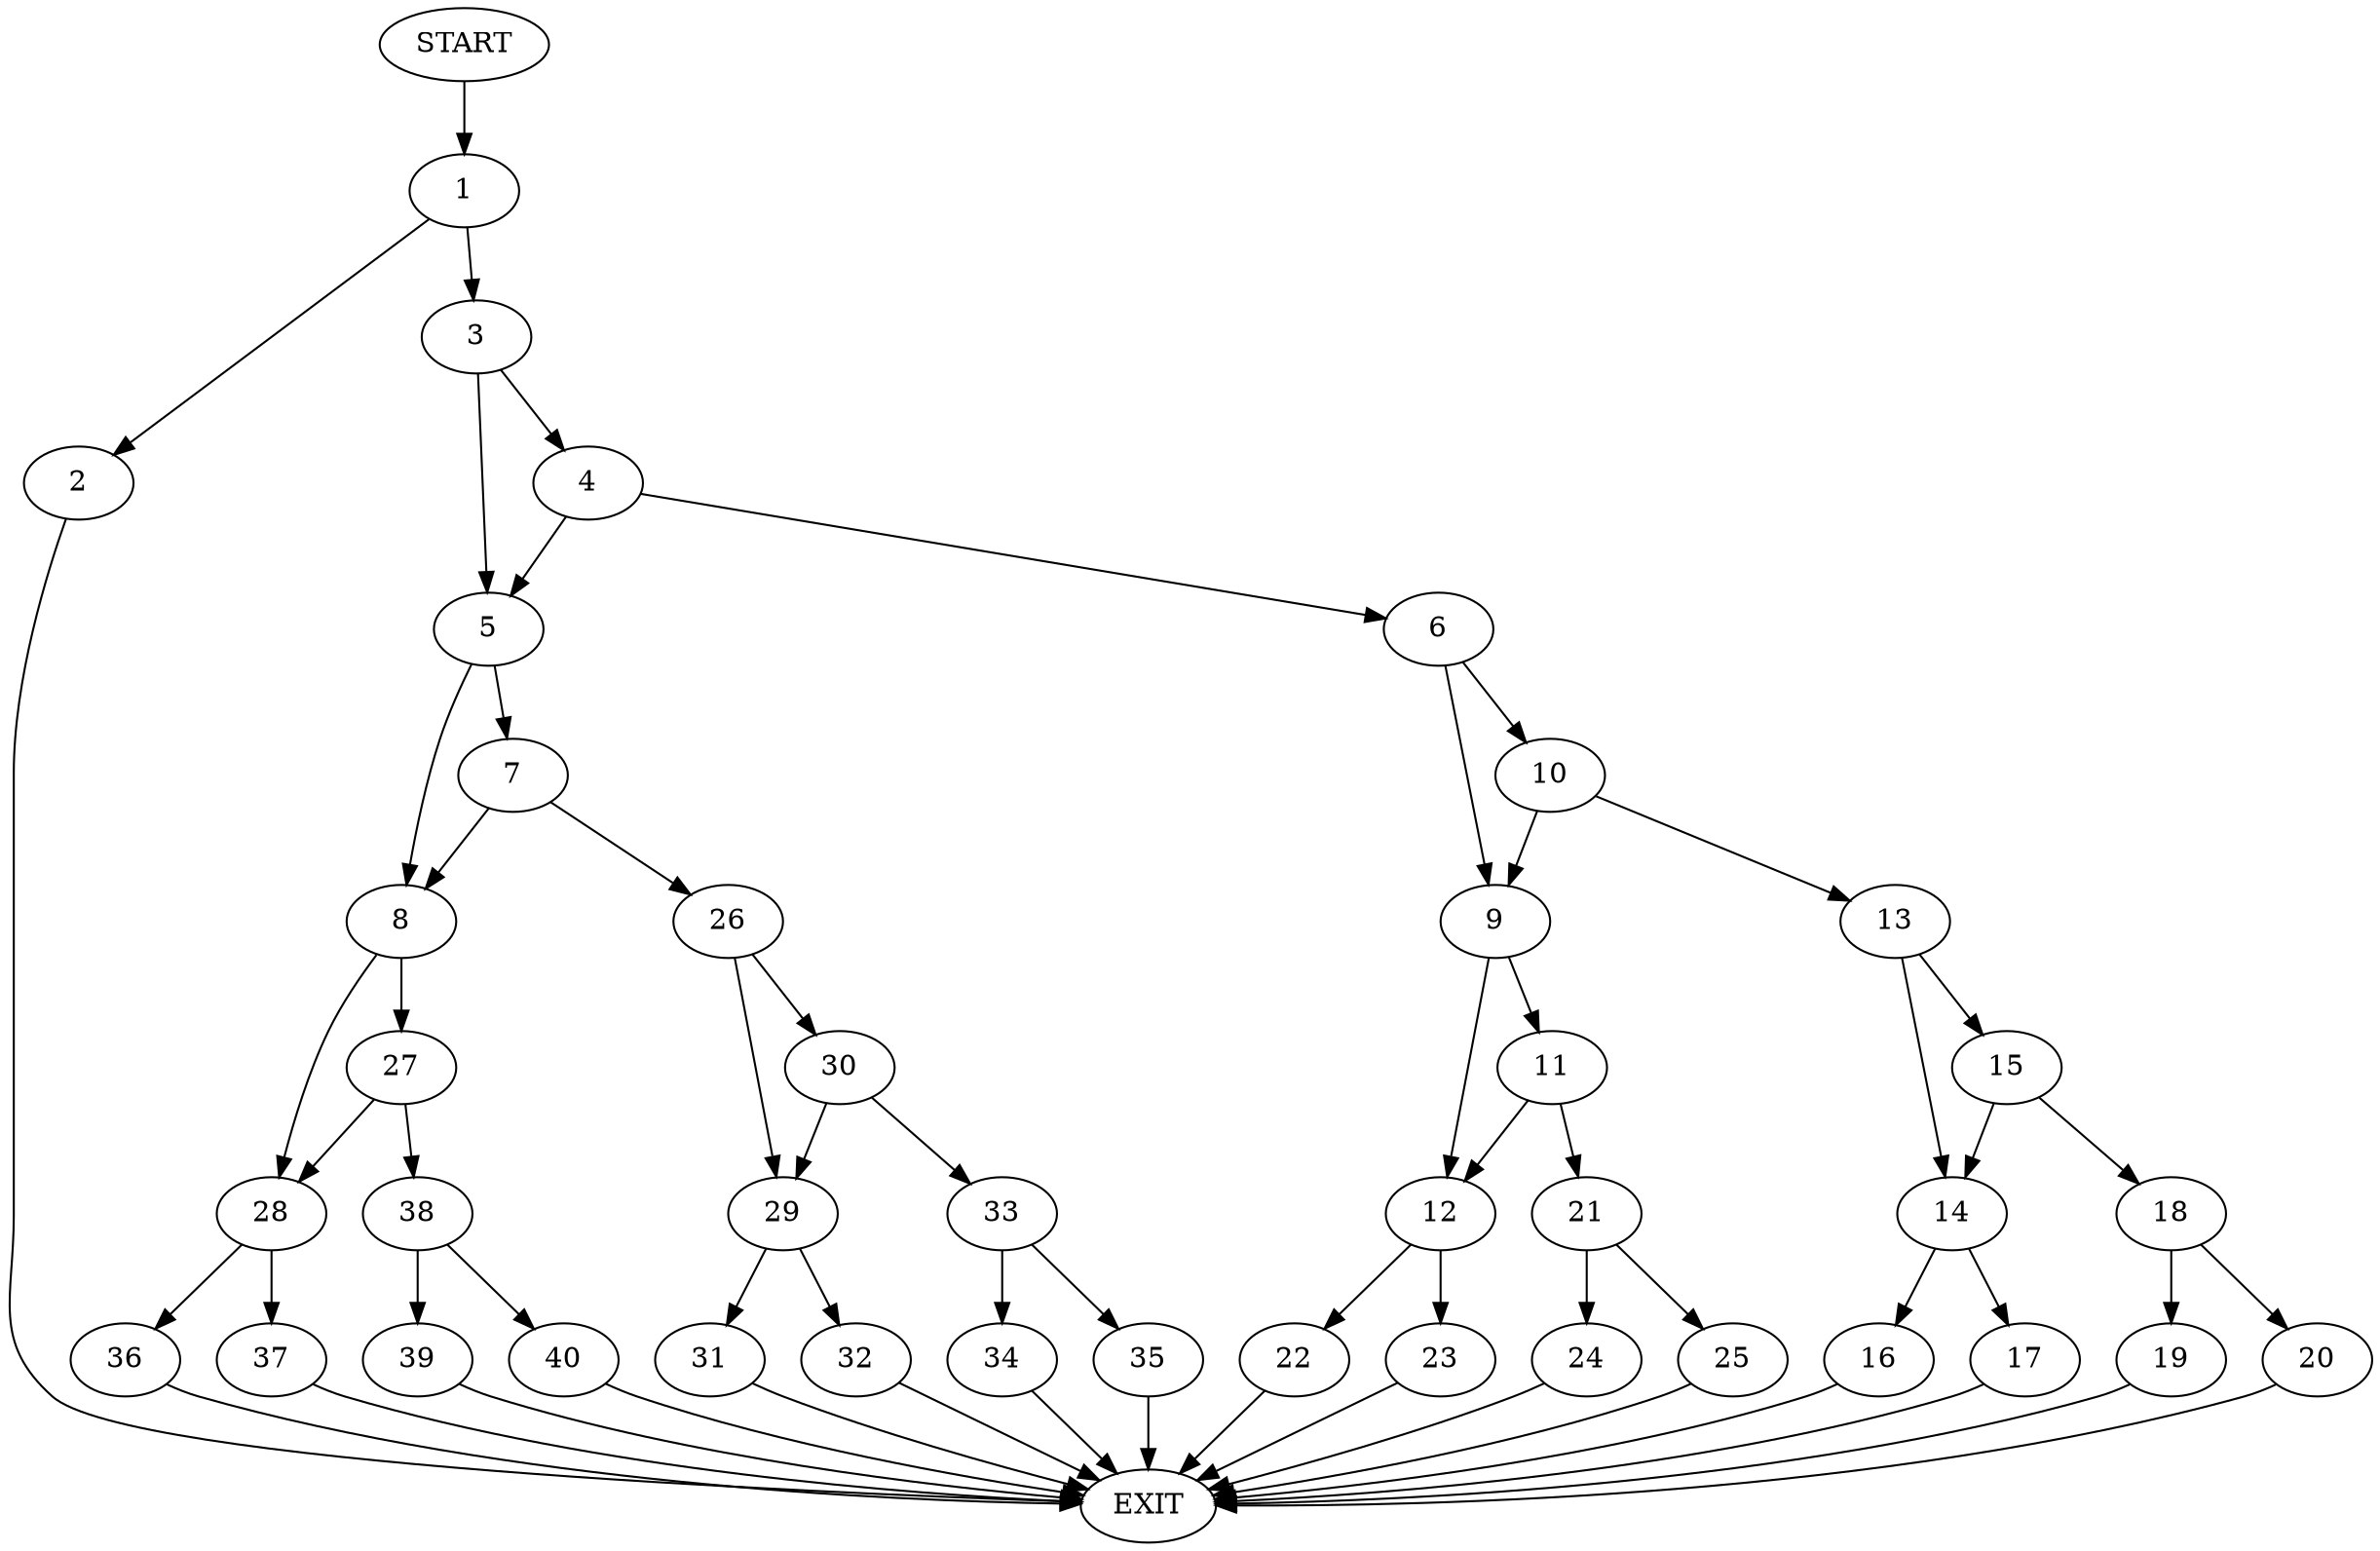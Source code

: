 digraph {
0 [label="START"]
41 [label="EXIT"]
0 -> 1
1 -> 2
1 -> 3
2 -> 41
3 -> 4
3 -> 5
4 -> 5
4 -> 6
5 -> 7
5 -> 8
6 -> 9
6 -> 10
9 -> 11
9 -> 12
10 -> 9
10 -> 13
13 -> 14
13 -> 15
14 -> 16
14 -> 17
15 -> 14
15 -> 18
18 -> 19
18 -> 20
20 -> 41
19 -> 41
17 -> 41
16 -> 41
11 -> 12
11 -> 21
12 -> 22
12 -> 23
21 -> 24
21 -> 25
24 -> 41
25 -> 41
23 -> 41
22 -> 41
7 -> 26
7 -> 8
8 -> 27
8 -> 28
26 -> 29
26 -> 30
29 -> 31
29 -> 32
30 -> 29
30 -> 33
33 -> 34
33 -> 35
34 -> 41
35 -> 41
31 -> 41
32 -> 41
28 -> 36
28 -> 37
27 -> 38
27 -> 28
38 -> 39
38 -> 40
39 -> 41
40 -> 41
37 -> 41
36 -> 41
}
